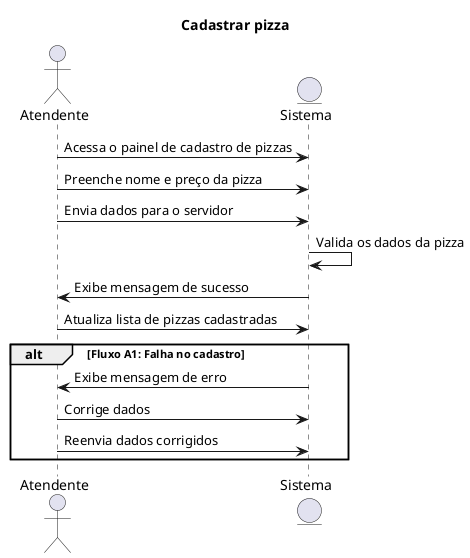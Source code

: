 @startuml CadastrarPizza
title Cadastrar pizza
actor Atendente
entity Sistema

Atendente -> Sistema : Acessa o painel de cadastro de pizzas
Atendente -> Sistema : Preenche nome e preço da pizza
Atendente -> Sistema : Envia dados para o servidor
Sistema -> Sistema : Valida os dados da pizza
Sistema -> Atendente : Exibe mensagem de sucesso
Atendente -> Sistema : Atualiza lista de pizzas cadastradas

alt Fluxo A1: Falha no cadastro
    Sistema -> Atendente : Exibe mensagem de erro
    Atendente -> Sistema : Corrige dados
    Atendente -> Sistema : Reenvia dados corrigidos
end
@enduml